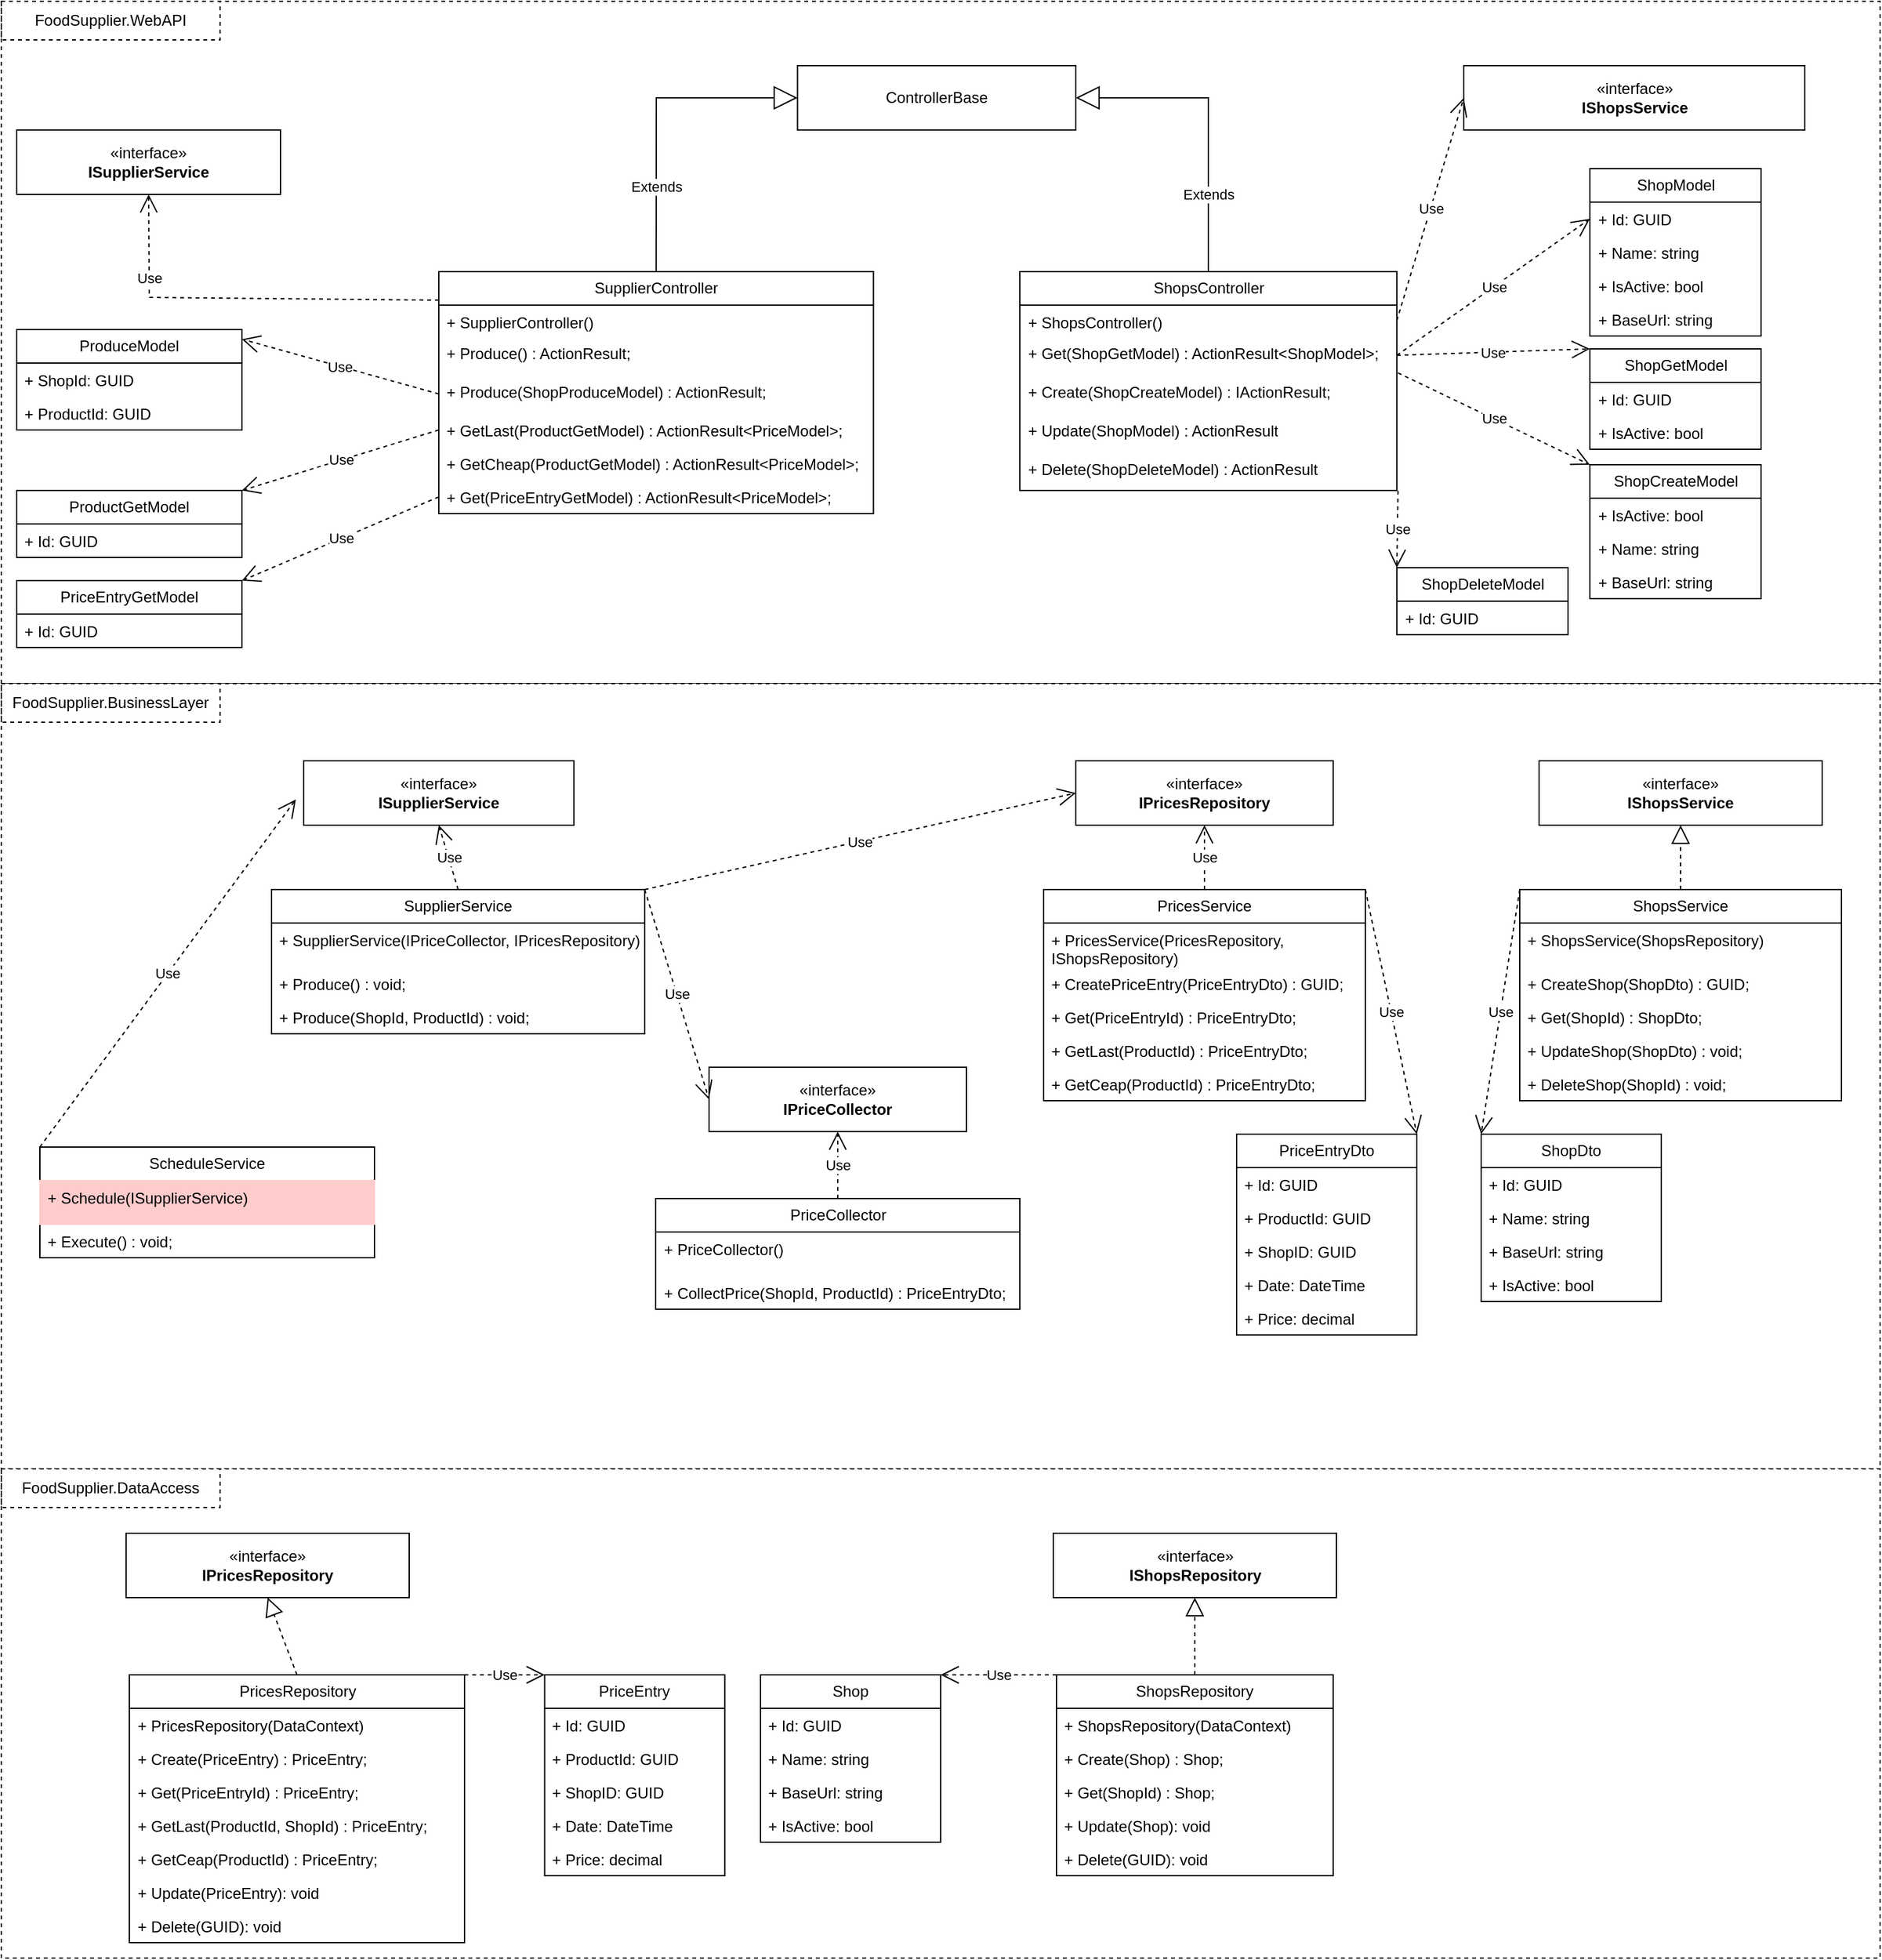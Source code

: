 <mxfile version="24.0.5" type="device">
  <diagram name="Страница — 1" id="pndvSQzrNUnPujKketo5">
    <mxGraphModel dx="2376" dy="1914" grid="1" gridSize="10" guides="1" tooltips="1" connect="1" arrows="1" fold="1" page="1" pageScale="1" pageWidth="827" pageHeight="1169" math="0" shadow="0">
      <root>
        <mxCell id="0" />
        <mxCell id="1" parent="0" />
        <mxCell id="Wt44uC0tgwkX4twTwvik-1" value="" style="rounded=0;whiteSpace=wrap;html=1;dashed=1;" parent="1" vertex="1">
          <mxGeometry x="-790" y="-1150" width="1460" height="530" as="geometry" />
        </mxCell>
        <mxCell id="Wt44uC0tgwkX4twTwvik-2" value="" style="rounded=0;whiteSpace=wrap;html=1;dashed=1;" parent="1" vertex="1">
          <mxGeometry x="-790" y="-620" width="1460" height="610" as="geometry" />
        </mxCell>
        <mxCell id="Wt44uC0tgwkX4twTwvik-3" value="" style="rounded=0;whiteSpace=wrap;html=1;dashed=1;" parent="1" vertex="1">
          <mxGeometry x="-790" y="-10" width="1460" height="380" as="geometry" />
        </mxCell>
        <mxCell id="Wt44uC0tgwkX4twTwvik-21" value="FoodSupplier.BusinessLayer" style="text;html=1;strokeColor=default;fillColor=none;align=center;verticalAlign=middle;whiteSpace=wrap;rounded=0;dashed=1;" parent="1" vertex="1">
          <mxGeometry x="-790" y="-620" width="170" height="30" as="geometry" />
        </mxCell>
        <mxCell id="Wt44uC0tgwkX4twTwvik-22" value="FoodSupplier.DataAccess" style="text;html=1;strokeColor=default;fillColor=none;align=center;verticalAlign=middle;whiteSpace=wrap;rounded=0;dashed=1;" parent="1" vertex="1">
          <mxGeometry x="-790" y="-10" width="170" height="30" as="geometry" />
        </mxCell>
        <mxCell id="Wt44uC0tgwkX4twTwvik-23" value="PricesRepository" style="swimlane;fontStyle=0;childLayout=stackLayout;horizontal=1;startSize=26;fillColor=none;horizontalStack=0;resizeParent=1;resizeParentMax=0;resizeLast=0;collapsible=1;marginBottom=0;whiteSpace=wrap;html=1;" parent="1" vertex="1">
          <mxGeometry x="-690.5" y="150" width="260.5" height="208" as="geometry" />
        </mxCell>
        <mxCell id="Wt44uC0tgwkX4twTwvik-24" value="&lt;div style=&quot;text-align: center;&quot;&gt;+ PricesRepository(DataContext)&lt;/div&gt;" style="text;strokeColor=none;fillColor=none;align=left;verticalAlign=top;spacingLeft=4;spacingRight=4;overflow=hidden;rotatable=0;points=[[0,0.5],[1,0.5]];portConstraint=eastwest;whiteSpace=wrap;html=1;" parent="Wt44uC0tgwkX4twTwvik-23" vertex="1">
          <mxGeometry y="26" width="260.5" height="26" as="geometry" />
        </mxCell>
        <mxCell id="Wt44uC0tgwkX4twTwvik-25" value="+ Create(PriceEntry) : PriceEntry;" style="text;strokeColor=none;fillColor=none;align=left;verticalAlign=top;spacingLeft=4;spacingRight=4;overflow=hidden;rotatable=0;points=[[0,0.5],[1,0.5]];portConstraint=eastwest;whiteSpace=wrap;html=1;" parent="Wt44uC0tgwkX4twTwvik-23" vertex="1">
          <mxGeometry y="52" width="260.5" height="26" as="geometry" />
        </mxCell>
        <mxCell id="Wt44uC0tgwkX4twTwvik-138" value="+ Get(PriceEntryId) : PriceEntry;" style="text;strokeColor=none;fillColor=none;align=left;verticalAlign=top;spacingLeft=4;spacingRight=4;overflow=hidden;rotatable=0;points=[[0,0.5],[1,0.5]];portConstraint=eastwest;whiteSpace=wrap;html=1;" parent="Wt44uC0tgwkX4twTwvik-23" vertex="1">
          <mxGeometry y="78" width="260.5" height="26" as="geometry" />
        </mxCell>
        <mxCell id="Wt44uC0tgwkX4twTwvik-139" value="+ GetLast(ProductId, ShopId) : PriceEntry;" style="text;strokeColor=none;fillColor=none;align=left;verticalAlign=top;spacingLeft=4;spacingRight=4;overflow=hidden;rotatable=0;points=[[0,0.5],[1,0.5]];portConstraint=eastwest;whiteSpace=wrap;html=1;" parent="Wt44uC0tgwkX4twTwvik-23" vertex="1">
          <mxGeometry y="104" width="260.5" height="26" as="geometry" />
        </mxCell>
        <mxCell id="_9qZ0XntUze8Te2UrPL8-1" value="+ GetCeap(ProductId&lt;span style=&quot;background-color: initial;&quot;&gt;) : PriceEntry;&lt;/span&gt;" style="text;strokeColor=none;fillColor=none;align=left;verticalAlign=top;spacingLeft=4;spacingRight=4;overflow=hidden;rotatable=0;points=[[0,0.5],[1,0.5]];portConstraint=eastwest;whiteSpace=wrap;html=1;" vertex="1" parent="Wt44uC0tgwkX4twTwvik-23">
          <mxGeometry y="130" width="260.5" height="26" as="geometry" />
        </mxCell>
        <mxCell id="Wt44uC0tgwkX4twTwvik-27" value="+ Update(PriceEntry): void" style="text;strokeColor=none;fillColor=none;align=left;verticalAlign=top;spacingLeft=4;spacingRight=4;overflow=hidden;rotatable=0;points=[[0,0.5],[1,0.5]];portConstraint=eastwest;whiteSpace=wrap;html=1;" parent="Wt44uC0tgwkX4twTwvik-23" vertex="1">
          <mxGeometry y="156" width="260.5" height="26" as="geometry" />
        </mxCell>
        <mxCell id="Wt44uC0tgwkX4twTwvik-28" value="+ Delete(GUID): void" style="text;strokeColor=none;fillColor=none;align=left;verticalAlign=top;spacingLeft=4;spacingRight=4;overflow=hidden;rotatable=0;points=[[0,0.5],[1,0.5]];portConstraint=eastwest;whiteSpace=wrap;html=1;" parent="Wt44uC0tgwkX4twTwvik-23" vertex="1">
          <mxGeometry y="182" width="260.5" height="26" as="geometry" />
        </mxCell>
        <mxCell id="Wt44uC0tgwkX4twTwvik-29" value="«interface»&lt;br&gt;&lt;b&gt;IPricesRepository&lt;/b&gt;" style="html=1;whiteSpace=wrap;" parent="1" vertex="1">
          <mxGeometry x="-693" y="40" width="220" height="50" as="geometry" />
        </mxCell>
        <mxCell id="Wt44uC0tgwkX4twTwvik-30" value="" style="endArrow=block;dashed=1;endFill=0;endSize=12;html=1;rounded=0;entryX=0.5;entryY=1;entryDx=0;entryDy=0;exitX=0.5;exitY=0;exitDx=0;exitDy=0;" parent="1" source="Wt44uC0tgwkX4twTwvik-23" target="Wt44uC0tgwkX4twTwvik-29" edge="1">
          <mxGeometry width="160" relative="1" as="geometry">
            <mxPoint x="-582.5" y="140" as="sourcePoint" />
            <mxPoint x="-780.5" y="69" as="targetPoint" />
          </mxGeometry>
        </mxCell>
        <mxCell id="Wt44uC0tgwkX4twTwvik-31" value="Shop" style="swimlane;fontStyle=0;childLayout=stackLayout;horizontal=1;startSize=26;fillColor=none;horizontalStack=0;resizeParent=1;resizeParentMax=0;resizeLast=0;collapsible=1;marginBottom=0;whiteSpace=wrap;html=1;" parent="1" vertex="1">
          <mxGeometry x="-200" y="150" width="140" height="130" as="geometry" />
        </mxCell>
        <mxCell id="Wt44uC0tgwkX4twTwvik-32" value="+ Id: GUID" style="text;strokeColor=none;fillColor=none;align=left;verticalAlign=top;spacingLeft=4;spacingRight=4;overflow=hidden;rotatable=0;points=[[0,0.5],[1,0.5]];portConstraint=eastwest;whiteSpace=wrap;html=1;" parent="Wt44uC0tgwkX4twTwvik-31" vertex="1">
          <mxGeometry y="26" width="140" height="26" as="geometry" />
        </mxCell>
        <mxCell id="Wt44uC0tgwkX4twTwvik-199" value="+ Name: string" style="text;strokeColor=none;fillColor=none;align=left;verticalAlign=top;spacingLeft=4;spacingRight=4;overflow=hidden;rotatable=0;points=[[0,0.5],[1,0.5]];portConstraint=eastwest;whiteSpace=wrap;html=1;" parent="Wt44uC0tgwkX4twTwvik-31" vertex="1">
          <mxGeometry y="52" width="140" height="26" as="geometry" />
        </mxCell>
        <mxCell id="Wt44uC0tgwkX4twTwvik-110" value="+ BaseUrl: string" style="text;strokeColor=none;fillColor=none;align=left;verticalAlign=top;spacingLeft=4;spacingRight=4;overflow=hidden;rotatable=0;points=[[0,0.5],[1,0.5]];portConstraint=eastwest;whiteSpace=wrap;html=1;" parent="Wt44uC0tgwkX4twTwvik-31" vertex="1">
          <mxGeometry y="78" width="140" height="26" as="geometry" />
        </mxCell>
        <mxCell id="Wt44uC0tgwkX4twTwvik-111" value="+ IsActive: bool" style="text;strokeColor=none;fillColor=none;align=left;verticalAlign=top;spacingLeft=4;spacingRight=4;overflow=hidden;rotatable=0;points=[[0,0.5],[1,0.5]];portConstraint=eastwest;whiteSpace=wrap;html=1;" parent="Wt44uC0tgwkX4twTwvik-31" vertex="1">
          <mxGeometry y="104" width="140" height="26" as="geometry" />
        </mxCell>
        <mxCell id="Wt44uC0tgwkX4twTwvik-39" value="FoodSupplier.WebAPI" style="text;html=1;strokeColor=default;fillColor=none;align=center;verticalAlign=middle;whiteSpace=wrap;rounded=0;dashed=1;" parent="1" vertex="1">
          <mxGeometry x="-790" y="-1150" width="170" height="30" as="geometry" />
        </mxCell>
        <mxCell id="Wt44uC0tgwkX4twTwvik-41" value="Use" style="endArrow=open;endSize=12;dashed=1;html=1;rounded=0;entryX=1;entryY=0;entryDx=0;entryDy=0;exitX=0;exitY=0;exitDx=0;exitDy=0;" parent="1" source="Wt44uC0tgwkX4twTwvik-154" target="Wt44uC0tgwkX4twTwvik-31" edge="1">
          <mxGeometry width="160" relative="1" as="geometry">
            <mxPoint x="-473" y="160" as="sourcePoint" />
            <mxPoint x="-430" y="77.5" as="targetPoint" />
          </mxGeometry>
        </mxCell>
        <mxCell id="Wt44uC0tgwkX4twTwvik-42" value="ShopsController" style="swimlane;fontStyle=0;childLayout=stackLayout;horizontal=1;startSize=26;fillColor=none;horizontalStack=0;resizeParent=1;resizeParentMax=0;resizeLast=0;collapsible=1;marginBottom=0;whiteSpace=wrap;html=1;" parent="1" vertex="1">
          <mxGeometry x="1.5" y="-940" width="293" height="170" as="geometry" />
        </mxCell>
        <mxCell id="Wt44uC0tgwkX4twTwvik-43" value="&lt;div style=&quot;text-align: center;&quot;&gt;+ ShopsController()&lt;/div&gt;&lt;b style=&quot;border-color: var(--border-color); text-align: center;&quot;&gt;&lt;br&gt;&lt;/b&gt;" style="text;strokeColor=none;fillColor=none;align=left;verticalAlign=top;spacingLeft=4;spacingRight=4;overflow=hidden;rotatable=0;points=[[0,0.5],[1,0.5]];portConstraint=eastwest;whiteSpace=wrap;html=1;" parent="Wt44uC0tgwkX4twTwvik-42" vertex="1">
          <mxGeometry y="26" width="293" height="24" as="geometry" />
        </mxCell>
        <mxCell id="Wt44uC0tgwkX4twTwvik-182" value="+ Get(ShopGetModel) : ActionResult&amp;lt;ShopModel&amp;gt;;" style="text;strokeColor=none;fillColor=none;align=left;verticalAlign=top;spacingLeft=4;spacingRight=4;overflow=hidden;rotatable=0;points=[[0,0.5],[1,0.5]];portConstraint=eastwest;whiteSpace=wrap;html=1;" parent="Wt44uC0tgwkX4twTwvik-42" vertex="1">
          <mxGeometry y="50" width="293" height="30" as="geometry" />
        </mxCell>
        <mxCell id="Wt44uC0tgwkX4twTwvik-44" value="+ Create(ShopCreateModel) : IActionResult;" style="text;strokeColor=none;fillColor=none;align=left;verticalAlign=top;spacingLeft=4;spacingRight=4;overflow=hidden;rotatable=0;points=[[0,0.5],[1,0.5]];portConstraint=eastwest;whiteSpace=wrap;html=1;" parent="Wt44uC0tgwkX4twTwvik-42" vertex="1">
          <mxGeometry y="80" width="293" height="30" as="geometry" />
        </mxCell>
        <mxCell id="Wt44uC0tgwkX4twTwvik-180" value="+ Update(ShopModel) : ActionResult" style="text;strokeColor=none;fillColor=none;align=left;verticalAlign=top;spacingLeft=4;spacingRight=4;overflow=hidden;rotatable=0;points=[[0,0.5],[1,0.5]];portConstraint=eastwest;whiteSpace=wrap;html=1;" parent="Wt44uC0tgwkX4twTwvik-42" vertex="1">
          <mxGeometry y="110" width="293" height="30" as="geometry" />
        </mxCell>
        <mxCell id="Wt44uC0tgwkX4twTwvik-181" value="+ Delete(ShopDeleteModel) : ActionResult" style="text;strokeColor=none;fillColor=none;align=left;verticalAlign=top;spacingLeft=4;spacingRight=4;overflow=hidden;rotatable=0;points=[[0,0.5],[1,0.5]];portConstraint=eastwest;whiteSpace=wrap;html=1;" parent="Wt44uC0tgwkX4twTwvik-42" vertex="1">
          <mxGeometry y="140" width="293" height="30" as="geometry" />
        </mxCell>
        <mxCell id="Wt44uC0tgwkX4twTwvik-67" value="Extends" style="endArrow=block;endSize=16;endFill=0;html=1;rounded=0;entryX=1;entryY=0.5;entryDx=0;entryDy=0;" parent="1" source="Wt44uC0tgwkX4twTwvik-42" target="Wt44uC0tgwkX4twTwvik-68" edge="1">
          <mxGeometry x="-0.503" width="160" relative="1" as="geometry">
            <mxPoint x="137" y="-850" as="sourcePoint" />
            <mxPoint x="208.392" y="-991" as="targetPoint" />
            <Array as="points">
              <mxPoint x="148" y="-1075" />
            </Array>
            <mxPoint y="-1" as="offset" />
          </mxGeometry>
        </mxCell>
        <mxCell id="Wt44uC0tgwkX4twTwvik-68" value="ControllerBase" style="html=1;whiteSpace=wrap;" parent="1" vertex="1">
          <mxGeometry x="-171.25" y="-1100" width="216.25" height="50" as="geometry" />
        </mxCell>
        <mxCell id="Wt44uC0tgwkX4twTwvik-70" value="«interface»&lt;br&gt;&lt;b&gt;IShopsService&lt;/b&gt;" style="html=1;whiteSpace=wrap;" parent="1" vertex="1">
          <mxGeometry x="346.5" y="-1100" width="265" height="50" as="geometry" />
        </mxCell>
        <mxCell id="Wt44uC0tgwkX4twTwvik-73" value="Use" style="endArrow=open;endSize=12;dashed=1;html=1;rounded=0;entryX=0;entryY=0.5;entryDx=0;entryDy=0;exitX=1;exitY=0.5;exitDx=0;exitDy=0;" parent="1" source="Wt44uC0tgwkX4twTwvik-43" target="Wt44uC0tgwkX4twTwvik-70" edge="1">
          <mxGeometry width="160" relative="1" as="geometry">
            <mxPoint x="381.5" y="-730" as="sourcePoint" />
            <mxPoint x="541.5" y="-730" as="targetPoint" />
          </mxGeometry>
        </mxCell>
        <mxCell id="Wt44uC0tgwkX4twTwvik-75" value="ShopModel" style="swimlane;fontStyle=0;childLayout=stackLayout;horizontal=1;startSize=26;fillColor=none;horizontalStack=0;resizeParent=1;resizeParentMax=0;resizeLast=0;collapsible=1;marginBottom=0;whiteSpace=wrap;html=1;" parent="1" vertex="1">
          <mxGeometry x="444.5" y="-1020" width="133" height="130" as="geometry" />
        </mxCell>
        <mxCell id="Wt44uC0tgwkX4twTwvik-76" value="+ Id: GUID" style="text;strokeColor=none;fillColor=none;align=left;verticalAlign=top;spacingLeft=4;spacingRight=4;overflow=hidden;rotatable=0;points=[[0,0.5],[1,0.5]];portConstraint=eastwest;whiteSpace=wrap;html=1;" parent="Wt44uC0tgwkX4twTwvik-75" vertex="1">
          <mxGeometry y="26" width="133" height="26" as="geometry" />
        </mxCell>
        <mxCell id="Wt44uC0tgwkX4twTwvik-204" value="+ Name: string" style="text;strokeColor=none;fillColor=none;align=left;verticalAlign=top;spacingLeft=4;spacingRight=4;overflow=hidden;rotatable=0;points=[[0,0.5],[1,0.5]];portConstraint=eastwest;whiteSpace=wrap;html=1;" parent="Wt44uC0tgwkX4twTwvik-75" vertex="1">
          <mxGeometry y="52" width="133" height="26" as="geometry" />
        </mxCell>
        <mxCell id="Wt44uC0tgwkX4twTwvik-184" value="+ IsActive: bool" style="text;strokeColor=none;fillColor=none;align=left;verticalAlign=top;spacingLeft=4;spacingRight=4;overflow=hidden;rotatable=0;points=[[0,0.5],[1,0.5]];portConstraint=eastwest;whiteSpace=wrap;html=1;" parent="Wt44uC0tgwkX4twTwvik-75" vertex="1">
          <mxGeometry y="78" width="133" height="26" as="geometry" />
        </mxCell>
        <mxCell id="Wt44uC0tgwkX4twTwvik-183" value="+ BaseUrl: string" style="text;strokeColor=none;fillColor=none;align=left;verticalAlign=top;spacingLeft=4;spacingRight=4;overflow=hidden;rotatable=0;points=[[0,0.5],[1,0.5]];portConstraint=eastwest;whiteSpace=wrap;html=1;" parent="Wt44uC0tgwkX4twTwvik-75" vertex="1">
          <mxGeometry y="104" width="133" height="26" as="geometry" />
        </mxCell>
        <mxCell id="Wt44uC0tgwkX4twTwvik-77" value="Use" style="endArrow=open;endSize=12;dashed=1;html=1;rounded=0;entryX=0;entryY=0.5;entryDx=0;entryDy=0;exitX=1;exitY=0.5;exitDx=0;exitDy=0;" parent="1" source="Wt44uC0tgwkX4twTwvik-182" target="Wt44uC0tgwkX4twTwvik-76" edge="1">
          <mxGeometry width="160" relative="1" as="geometry">
            <mxPoint x="381.5" y="-730" as="sourcePoint" />
            <mxPoint x="541.5" y="-730" as="targetPoint" />
          </mxGeometry>
        </mxCell>
        <mxCell id="Wt44uC0tgwkX4twTwvik-83" value="SupplierController" style="swimlane;fontStyle=0;childLayout=stackLayout;horizontal=1;startSize=26;fillColor=none;horizontalStack=0;resizeParent=1;resizeParentMax=0;resizeLast=0;collapsible=1;marginBottom=0;whiteSpace=wrap;html=1;" parent="1" vertex="1">
          <mxGeometry x="-450" y="-940" width="337.75" height="188" as="geometry" />
        </mxCell>
        <mxCell id="Wt44uC0tgwkX4twTwvik-84" value="&lt;div style=&quot;text-align: center;&quot;&gt;+ SupplierController()&lt;/div&gt;&lt;b style=&quot;border-color: var(--border-color); text-align: center;&quot;&gt;&lt;br&gt;&lt;/b&gt;" style="text;strokeColor=none;fillColor=none;align=left;verticalAlign=top;spacingLeft=4;spacingRight=4;overflow=hidden;rotatable=0;points=[[0,0.5],[1,0.5]];portConstraint=eastwest;whiteSpace=wrap;html=1;" parent="Wt44uC0tgwkX4twTwvik-83" vertex="1">
          <mxGeometry y="26" width="337.75" height="24" as="geometry" />
        </mxCell>
        <mxCell id="Wt44uC0tgwkX4twTwvik-86" value="+ Produce() : ActionResult;" style="text;strokeColor=none;fillColor=none;align=left;verticalAlign=top;spacingLeft=4;spacingRight=4;overflow=hidden;rotatable=0;points=[[0,0.5],[1,0.5]];portConstraint=eastwest;whiteSpace=wrap;html=1;" parent="Wt44uC0tgwkX4twTwvik-83" vertex="1">
          <mxGeometry y="50" width="337.75" height="30" as="geometry" />
        </mxCell>
        <mxCell id="Wt44uC0tgwkX4twTwvik-208" value="+ Produce(ShopProduceModel) : ActionResult;" style="text;strokeColor=none;fillColor=none;align=left;verticalAlign=top;spacingLeft=4;spacingRight=4;overflow=hidden;rotatable=0;points=[[0,0.5],[1,0.5]];portConstraint=eastwest;whiteSpace=wrap;html=1;" parent="Wt44uC0tgwkX4twTwvik-83" vertex="1">
          <mxGeometry y="80" width="337.75" height="30" as="geometry" />
        </mxCell>
        <mxCell id="Wt44uC0tgwkX4twTwvik-207" value="+ GetLast(ProductGetModel) : ActionResult&amp;lt;PriceModel&amp;gt;;" style="text;strokeColor=none;fillColor=none;align=left;verticalAlign=top;spacingLeft=4;spacingRight=4;overflow=hidden;rotatable=0;points=[[0,0.5],[1,0.5]];portConstraint=eastwest;whiteSpace=wrap;html=1;" parent="Wt44uC0tgwkX4twTwvik-83" vertex="1">
          <mxGeometry y="110" width="337.75" height="26" as="geometry" />
        </mxCell>
        <mxCell id="_9qZ0XntUze8Te2UrPL8-5" value="+ GetCheap(ProductGetModel) : ActionResult&amp;lt;PriceModel&amp;gt;;" style="text;strokeColor=none;fillColor=none;align=left;verticalAlign=top;spacingLeft=4;spacingRight=4;overflow=hidden;rotatable=0;points=[[0,0.5],[1,0.5]];portConstraint=eastwest;whiteSpace=wrap;html=1;" vertex="1" parent="Wt44uC0tgwkX4twTwvik-83">
          <mxGeometry y="136" width="337.75" height="26" as="geometry" />
        </mxCell>
        <mxCell id="Wt44uC0tgwkX4twTwvik-206" value="+ Get(PriceEntryGetModel) : ActionResult&amp;lt;PriceModel&amp;gt;;" style="text;strokeColor=none;fillColor=none;align=left;verticalAlign=top;spacingLeft=4;spacingRight=4;overflow=hidden;rotatable=0;points=[[0,0.5],[1,0.5]];portConstraint=eastwest;whiteSpace=wrap;html=1;" parent="Wt44uC0tgwkX4twTwvik-83" vertex="1">
          <mxGeometry y="162" width="337.75" height="26" as="geometry" />
        </mxCell>
        <mxCell id="Wt44uC0tgwkX4twTwvik-89" value="Extends" style="endArrow=block;endSize=16;endFill=0;html=1;rounded=0;entryX=0;entryY=0.5;entryDx=0;entryDy=0;exitX=0.5;exitY=0;exitDx=0;exitDy=0;" parent="1" source="Wt44uC0tgwkX4twTwvik-83" target="Wt44uC0tgwkX4twTwvik-68" edge="1">
          <mxGeometry x="-0.461" width="160" relative="1" as="geometry">
            <mxPoint x="-363" y="-750" as="sourcePoint" />
            <mxPoint x="-203" y="-750" as="targetPoint" />
            <Array as="points">
              <mxPoint x="-281" y="-1075" />
            </Array>
            <mxPoint as="offset" />
          </mxGeometry>
        </mxCell>
        <mxCell id="Wt44uC0tgwkX4twTwvik-91" value="«interface»&lt;br&gt;&lt;b&gt;ISupplierService&lt;/b&gt;" style="html=1;whiteSpace=wrap;" parent="1" vertex="1">
          <mxGeometry x="-778" y="-1050" width="205" height="50" as="geometry" />
        </mxCell>
        <mxCell id="Wt44uC0tgwkX4twTwvik-93" value="Use" style="endArrow=open;endSize=12;dashed=1;html=1;rounded=0;entryX=0.5;entryY=1;entryDx=0;entryDy=0;exitX=0;exitY=0.118;exitDx=0;exitDy=0;exitPerimeter=0;" parent="1" source="Wt44uC0tgwkX4twTwvik-83" target="Wt44uC0tgwkX4twTwvik-91" edge="1">
          <mxGeometry x="0.574" width="160" relative="1" as="geometry">
            <mxPoint x="-363" y="-790" as="sourcePoint" />
            <mxPoint x="-203" y="-790" as="targetPoint" />
            <Array as="points">
              <mxPoint x="-675" y="-920" />
            </Array>
            <mxPoint as="offset" />
          </mxGeometry>
        </mxCell>
        <mxCell id="Wt44uC0tgwkX4twTwvik-98" value="&lt;span style=&quot;text-align: left;&quot;&gt;ProduceModel&lt;/span&gt;" style="swimlane;fontStyle=0;childLayout=stackLayout;horizontal=1;startSize=26;fillColor=none;horizontalStack=0;resizeParent=1;resizeParentMax=0;resizeLast=0;collapsible=1;marginBottom=0;whiteSpace=wrap;html=1;" parent="1" vertex="1">
          <mxGeometry x="-778" y="-895" width="175" height="78" as="geometry" />
        </mxCell>
        <mxCell id="Wt44uC0tgwkX4twTwvik-209" value="+ ShopId: GUID" style="text;strokeColor=none;fillColor=none;align=left;verticalAlign=top;spacingLeft=4;spacingRight=4;overflow=hidden;rotatable=0;points=[[0,0.5],[1,0.5]];portConstraint=eastwest;whiteSpace=wrap;html=1;" parent="Wt44uC0tgwkX4twTwvik-98" vertex="1">
          <mxGeometry y="26" width="175" height="26" as="geometry" />
        </mxCell>
        <mxCell id="_9qZ0XntUze8Te2UrPL8-3" value="+ ProductId: GUID" style="text;strokeColor=none;fillColor=none;align=left;verticalAlign=top;spacingLeft=4;spacingRight=4;overflow=hidden;rotatable=0;points=[[0,0.5],[1,0.5]];portConstraint=eastwest;whiteSpace=wrap;html=1;" vertex="1" parent="Wt44uC0tgwkX4twTwvik-98">
          <mxGeometry y="52" width="175" height="26" as="geometry" />
        </mxCell>
        <mxCell id="Wt44uC0tgwkX4twTwvik-108" value="Use" style="endArrow=open;endSize=12;dashed=1;html=1;rounded=0;entryX=1;entryY=0.096;entryDx=0;entryDy=0;entryPerimeter=0;exitX=0;exitY=0.5;exitDx=0;exitDy=0;" parent="1" source="Wt44uC0tgwkX4twTwvik-208" target="Wt44uC0tgwkX4twTwvik-98" edge="1">
          <mxGeometry width="160" relative="1" as="geometry">
            <mxPoint x="-527.75" y="-875" as="sourcePoint" />
            <mxPoint x="-203" y="-670" as="targetPoint" />
          </mxGeometry>
        </mxCell>
        <mxCell id="Wt44uC0tgwkX4twTwvik-112" value="PriceEntry" style="swimlane;fontStyle=0;childLayout=stackLayout;horizontal=1;startSize=26;fillColor=none;horizontalStack=0;resizeParent=1;resizeParentMax=0;resizeLast=0;collapsible=1;marginBottom=0;whiteSpace=wrap;html=1;" parent="1" vertex="1">
          <mxGeometry x="-367.75" y="150" width="140" height="156" as="geometry">
            <mxRectangle x="-358" y="164" width="100" height="30" as="alternateBounds" />
          </mxGeometry>
        </mxCell>
        <mxCell id="Wt44uC0tgwkX4twTwvik-113" value="+ Id: GUID" style="text;strokeColor=none;fillColor=none;align=left;verticalAlign=top;spacingLeft=4;spacingRight=4;overflow=hidden;rotatable=0;points=[[0,0.5],[1,0.5]];portConstraint=eastwest;whiteSpace=wrap;html=1;" parent="Wt44uC0tgwkX4twTwvik-112" vertex="1">
          <mxGeometry y="26" width="140" height="26" as="geometry" />
        </mxCell>
        <mxCell id="Wt44uC0tgwkX4twTwvik-114" value="+ ProductId: GUID" style="text;strokeColor=none;fillColor=none;align=left;verticalAlign=top;spacingLeft=4;spacingRight=4;overflow=hidden;rotatable=0;points=[[0,0.5],[1,0.5]];portConstraint=eastwest;whiteSpace=wrap;html=1;" parent="Wt44uC0tgwkX4twTwvik-112" vertex="1">
          <mxGeometry y="52" width="140" height="26" as="geometry" />
        </mxCell>
        <mxCell id="Wt44uC0tgwkX4twTwvik-115" value="+ ShopID: GUID" style="text;strokeColor=none;fillColor=none;align=left;verticalAlign=top;spacingLeft=4;spacingRight=4;overflow=hidden;rotatable=0;points=[[0,0.5],[1,0.5]];portConstraint=eastwest;whiteSpace=wrap;html=1;" parent="Wt44uC0tgwkX4twTwvik-112" vertex="1">
          <mxGeometry y="78" width="140" height="26" as="geometry" />
        </mxCell>
        <mxCell id="Wt44uC0tgwkX4twTwvik-116" value="+ Date: DateTime&lt;div&gt;&lt;br&gt;&lt;/div&gt;" style="text;strokeColor=none;fillColor=none;align=left;verticalAlign=top;spacingLeft=4;spacingRight=4;overflow=hidden;rotatable=0;points=[[0,0.5],[1,0.5]];portConstraint=eastwest;whiteSpace=wrap;html=1;" parent="Wt44uC0tgwkX4twTwvik-112" vertex="1">
          <mxGeometry y="104" width="140" height="26" as="geometry" />
        </mxCell>
        <mxCell id="Wt44uC0tgwkX4twTwvik-117" value="+ Price: decimal&lt;div&gt;&lt;br&gt;&lt;/div&gt;" style="text;strokeColor=none;fillColor=none;align=left;verticalAlign=top;spacingLeft=4;spacingRight=4;overflow=hidden;rotatable=0;points=[[0,0.5],[1,0.5]];portConstraint=eastwest;whiteSpace=wrap;html=1;" parent="Wt44uC0tgwkX4twTwvik-112" vertex="1">
          <mxGeometry y="130" width="140" height="26" as="geometry" />
        </mxCell>
        <mxCell id="Wt44uC0tgwkX4twTwvik-118" value="Use" style="endArrow=open;endSize=12;dashed=1;html=1;rounded=0;exitX=1;exitY=0;exitDx=0;exitDy=0;entryX=0;entryY=0;entryDx=0;entryDy=0;" parent="1" source="Wt44uC0tgwkX4twTwvik-23" target="Wt44uC0tgwkX4twTwvik-112" edge="1">
          <mxGeometry width="160" relative="1" as="geometry">
            <mxPoint x="-463" y="170" as="sourcePoint" />
            <mxPoint x="-391" y="37" as="targetPoint" />
          </mxGeometry>
        </mxCell>
        <mxCell id="Wt44uC0tgwkX4twTwvik-130" value="PricesService" style="swimlane;fontStyle=0;childLayout=stackLayout;horizontal=1;startSize=26;fillColor=none;horizontalStack=0;resizeParent=1;resizeParentMax=0;resizeLast=0;collapsible=1;marginBottom=0;whiteSpace=wrap;html=1;" parent="1" vertex="1">
          <mxGeometry x="20" y="-460" width="250" height="164" as="geometry" />
        </mxCell>
        <mxCell id="Wt44uC0tgwkX4twTwvik-131" value="&lt;div style=&quot;&quot;&gt;+&amp;nbsp;PricesService(PricesRepository, IShopsRepository)&lt;/div&gt;" style="text;strokeColor=none;fillColor=none;align=left;verticalAlign=top;spacingLeft=4;spacingRight=4;overflow=hidden;rotatable=0;points=[[0,0.5],[1,0.5]];portConstraint=eastwest;whiteSpace=wrap;html=1;" parent="Wt44uC0tgwkX4twTwvik-130" vertex="1">
          <mxGeometry y="26" width="250" height="34" as="geometry" />
        </mxCell>
        <mxCell id="Wt44uC0tgwkX4twTwvik-132" value="+ CreatePriceEntry(PriceEntryDto) : GUID;" style="text;strokeColor=none;fillColor=none;align=left;verticalAlign=top;spacingLeft=4;spacingRight=4;overflow=hidden;rotatable=0;points=[[0,0.5],[1,0.5]];portConstraint=eastwest;whiteSpace=wrap;html=1;" parent="Wt44uC0tgwkX4twTwvik-130" vertex="1">
          <mxGeometry y="60" width="250" height="26" as="geometry" />
        </mxCell>
        <mxCell id="Wt44uC0tgwkX4twTwvik-146" value="+ Get(PriceEntryId) : PriceEntryDto;" style="text;strokeColor=none;fillColor=none;align=left;verticalAlign=top;spacingLeft=4;spacingRight=4;overflow=hidden;rotatable=0;points=[[0,0.5],[1,0.5]];portConstraint=eastwest;whiteSpace=wrap;html=1;" parent="Wt44uC0tgwkX4twTwvik-130" vertex="1">
          <mxGeometry y="86" width="250" height="26" as="geometry" />
        </mxCell>
        <mxCell id="Wt44uC0tgwkX4twTwvik-147" value="+ GetLast(ProductId) : PriceEntryDto;" style="text;strokeColor=none;fillColor=none;align=left;verticalAlign=top;spacingLeft=4;spacingRight=4;overflow=hidden;rotatable=0;points=[[0,0.5],[1,0.5]];portConstraint=eastwest;whiteSpace=wrap;html=1;" parent="Wt44uC0tgwkX4twTwvik-130" vertex="1">
          <mxGeometry y="112" width="250" height="26" as="geometry" />
        </mxCell>
        <mxCell id="_9qZ0XntUze8Te2UrPL8-4" value="+ GetCeap(ProductId&lt;span style=&quot;background-color: initial;&quot;&gt;) : PriceEntryDto;&lt;/span&gt;" style="text;strokeColor=none;fillColor=none;align=left;verticalAlign=top;spacingLeft=4;spacingRight=4;overflow=hidden;rotatable=0;points=[[0,0.5],[1,0.5]];portConstraint=eastwest;whiteSpace=wrap;html=1;" vertex="1" parent="Wt44uC0tgwkX4twTwvik-130">
          <mxGeometry y="138" width="250" height="26" as="geometry" />
        </mxCell>
        <mxCell id="Wt44uC0tgwkX4twTwvik-140" value="PriceEntryDto" style="swimlane;fontStyle=0;childLayout=stackLayout;horizontal=1;startSize=26;fillColor=none;horizontalStack=0;resizeParent=1;resizeParentMax=0;resizeLast=0;collapsible=1;marginBottom=0;whiteSpace=wrap;html=1;" parent="1" vertex="1">
          <mxGeometry x="170" y="-270" width="140" height="156" as="geometry">
            <mxRectangle x="-358" y="164" width="100" height="30" as="alternateBounds" />
          </mxGeometry>
        </mxCell>
        <mxCell id="Wt44uC0tgwkX4twTwvik-141" value="+ Id: GUID" style="text;strokeColor=none;fillColor=none;align=left;verticalAlign=top;spacingLeft=4;spacingRight=4;overflow=hidden;rotatable=0;points=[[0,0.5],[1,0.5]];portConstraint=eastwest;whiteSpace=wrap;html=1;" parent="Wt44uC0tgwkX4twTwvik-140" vertex="1">
          <mxGeometry y="26" width="140" height="26" as="geometry" />
        </mxCell>
        <mxCell id="Wt44uC0tgwkX4twTwvik-142" value="+ ProductId: GUID" style="text;strokeColor=none;fillColor=none;align=left;verticalAlign=top;spacingLeft=4;spacingRight=4;overflow=hidden;rotatable=0;points=[[0,0.5],[1,0.5]];portConstraint=eastwest;whiteSpace=wrap;html=1;" parent="Wt44uC0tgwkX4twTwvik-140" vertex="1">
          <mxGeometry y="52" width="140" height="26" as="geometry" />
        </mxCell>
        <mxCell id="Wt44uC0tgwkX4twTwvik-143" value="+ ShopID: GUID" style="text;strokeColor=none;fillColor=none;align=left;verticalAlign=top;spacingLeft=4;spacingRight=4;overflow=hidden;rotatable=0;points=[[0,0.5],[1,0.5]];portConstraint=eastwest;whiteSpace=wrap;html=1;" parent="Wt44uC0tgwkX4twTwvik-140" vertex="1">
          <mxGeometry y="78" width="140" height="26" as="geometry" />
        </mxCell>
        <mxCell id="Wt44uC0tgwkX4twTwvik-144" value="+ Date: DateTime&lt;div&gt;&lt;br&gt;&lt;/div&gt;" style="text;strokeColor=none;fillColor=none;align=left;verticalAlign=top;spacingLeft=4;spacingRight=4;overflow=hidden;rotatable=0;points=[[0,0.5],[1,0.5]];portConstraint=eastwest;whiteSpace=wrap;html=1;" parent="Wt44uC0tgwkX4twTwvik-140" vertex="1">
          <mxGeometry y="104" width="140" height="26" as="geometry" />
        </mxCell>
        <mxCell id="Wt44uC0tgwkX4twTwvik-145" value="+ Price: decimal&lt;div&gt;&lt;br&gt;&lt;/div&gt;" style="text;strokeColor=none;fillColor=none;align=left;verticalAlign=top;spacingLeft=4;spacingRight=4;overflow=hidden;rotatable=0;points=[[0,0.5],[1,0.5]];portConstraint=eastwest;whiteSpace=wrap;html=1;" parent="Wt44uC0tgwkX4twTwvik-140" vertex="1">
          <mxGeometry y="130" width="140" height="26" as="geometry" />
        </mxCell>
        <mxCell id="Wt44uC0tgwkX4twTwvik-149" value="Use" style="endArrow=open;endSize=12;dashed=1;html=1;rounded=0;entryX=1;entryY=0;entryDx=0;entryDy=0;exitX=1;exitY=0;exitDx=0;exitDy=0;" parent="1" source="Wt44uC0tgwkX4twTwvik-130" target="Wt44uC0tgwkX4twTwvik-140" edge="1">
          <mxGeometry width="160" relative="1" as="geometry">
            <mxPoint x="-117" y="-347" as="sourcePoint" />
            <mxPoint x="-13" y="-470" as="targetPoint" />
          </mxGeometry>
        </mxCell>
        <mxCell id="Wt44uC0tgwkX4twTwvik-150" value="«interface»&lt;br&gt;&lt;b&gt;ISupplierService&lt;/b&gt;" style="html=1;whiteSpace=wrap;" parent="1" vertex="1">
          <mxGeometry x="-555" y="-560" width="210" height="50" as="geometry" />
        </mxCell>
        <mxCell id="Wt44uC0tgwkX4twTwvik-152" value="«interface»&lt;br&gt;&lt;b&gt;IPricesRepository&lt;/b&gt;" style="html=1;whiteSpace=wrap;" parent="1" vertex="1">
          <mxGeometry x="45" y="-560" width="200" height="50" as="geometry" />
        </mxCell>
        <mxCell id="Wt44uC0tgwkX4twTwvik-153" value="Use" style="endArrow=open;endSize=12;dashed=1;html=1;rounded=0;entryX=0.5;entryY=1;entryDx=0;entryDy=0;exitX=0.5;exitY=0;exitDx=0;exitDy=0;" parent="1" source="Wt44uC0tgwkX4twTwvik-130" target="Wt44uC0tgwkX4twTwvik-152" edge="1">
          <mxGeometry width="160" relative="1" as="geometry">
            <mxPoint x="-297" y="-360" as="sourcePoint" />
            <mxPoint x="-157" y="-410" as="targetPoint" />
            <Array as="points" />
          </mxGeometry>
        </mxCell>
        <mxCell id="Wt44uC0tgwkX4twTwvik-154" value="ShopsRepository" style="swimlane;fontStyle=0;childLayout=stackLayout;horizontal=1;startSize=26;fillColor=none;horizontalStack=0;resizeParent=1;resizeParentMax=0;resizeLast=0;collapsible=1;marginBottom=0;whiteSpace=wrap;html=1;" parent="1" vertex="1">
          <mxGeometry x="30" y="150" width="215" height="156" as="geometry" />
        </mxCell>
        <mxCell id="Wt44uC0tgwkX4twTwvik-155" value="&lt;div style=&quot;text-align: center;&quot;&gt;+ ShopsRepository(DataContext)&lt;/div&gt;" style="text;strokeColor=none;fillColor=none;align=left;verticalAlign=top;spacingLeft=4;spacingRight=4;overflow=hidden;rotatable=0;points=[[0,0.5],[1,0.5]];portConstraint=eastwest;whiteSpace=wrap;html=1;" parent="Wt44uC0tgwkX4twTwvik-154" vertex="1">
          <mxGeometry y="26" width="215" height="26" as="geometry" />
        </mxCell>
        <mxCell id="Wt44uC0tgwkX4twTwvik-156" value="+ Create(Shop) : Shop;" style="text;strokeColor=none;fillColor=none;align=left;verticalAlign=top;spacingLeft=4;spacingRight=4;overflow=hidden;rotatable=0;points=[[0,0.5],[1,0.5]];portConstraint=eastwest;whiteSpace=wrap;html=1;" parent="Wt44uC0tgwkX4twTwvik-154" vertex="1">
          <mxGeometry y="52" width="215" height="26" as="geometry" />
        </mxCell>
        <mxCell id="Wt44uC0tgwkX4twTwvik-157" value="+ Get(ShopId) : Shop;" style="text;strokeColor=none;fillColor=none;align=left;verticalAlign=top;spacingLeft=4;spacingRight=4;overflow=hidden;rotatable=0;points=[[0,0.5],[1,0.5]];portConstraint=eastwest;whiteSpace=wrap;html=1;" parent="Wt44uC0tgwkX4twTwvik-154" vertex="1">
          <mxGeometry y="78" width="215" height="26" as="geometry" />
        </mxCell>
        <mxCell id="Wt44uC0tgwkX4twTwvik-160" value="+ Update(Shop): void" style="text;strokeColor=none;fillColor=none;align=left;verticalAlign=top;spacingLeft=4;spacingRight=4;overflow=hidden;rotatable=0;points=[[0,0.5],[1,0.5]];portConstraint=eastwest;whiteSpace=wrap;html=1;" parent="Wt44uC0tgwkX4twTwvik-154" vertex="1">
          <mxGeometry y="104" width="215" height="26" as="geometry" />
        </mxCell>
        <mxCell id="Wt44uC0tgwkX4twTwvik-161" value="+ Delete(GUID): void" style="text;strokeColor=none;fillColor=none;align=left;verticalAlign=top;spacingLeft=4;spacingRight=4;overflow=hidden;rotatable=0;points=[[0,0.5],[1,0.5]];portConstraint=eastwest;whiteSpace=wrap;html=1;" parent="Wt44uC0tgwkX4twTwvik-154" vertex="1">
          <mxGeometry y="130" width="215" height="26" as="geometry" />
        </mxCell>
        <mxCell id="Wt44uC0tgwkX4twTwvik-162" value="«interface»&lt;br&gt;&lt;b&gt;IShopsRepository&lt;/b&gt;" style="html=1;whiteSpace=wrap;" parent="1" vertex="1">
          <mxGeometry x="27.5" y="40" width="220" height="50" as="geometry" />
        </mxCell>
        <mxCell id="Wt44uC0tgwkX4twTwvik-163" value="" style="endArrow=block;dashed=1;endFill=0;endSize=12;html=1;rounded=0;entryX=0.5;entryY=1;entryDx=0;entryDy=0;exitX=0.5;exitY=0;exitDx=0;exitDy=0;" parent="1" source="Wt44uC0tgwkX4twTwvik-154" target="Wt44uC0tgwkX4twTwvik-162" edge="1">
          <mxGeometry width="160" relative="1" as="geometry">
            <mxPoint x="140.5" y="147" as="sourcePoint" />
            <mxPoint x="-57.5" y="76" as="targetPoint" />
          </mxGeometry>
        </mxCell>
        <mxCell id="Wt44uC0tgwkX4twTwvik-165" value="ShopsService" style="swimlane;fontStyle=0;childLayout=stackLayout;horizontal=1;startSize=26;fillColor=none;horizontalStack=0;resizeParent=1;resizeParentMax=0;resizeLast=0;collapsible=1;marginBottom=0;whiteSpace=wrap;html=1;" parent="1" vertex="1">
          <mxGeometry x="390" y="-460" width="250" height="164" as="geometry" />
        </mxCell>
        <mxCell id="Wt44uC0tgwkX4twTwvik-166" value="&lt;div style=&quot;&quot;&gt;+&amp;nbsp;ShopsService(ShopsRepository)&lt;/div&gt;" style="text;strokeColor=none;fillColor=none;align=left;verticalAlign=top;spacingLeft=4;spacingRight=4;overflow=hidden;rotatable=0;points=[[0,0.5],[1,0.5]];portConstraint=eastwest;whiteSpace=wrap;html=1;" parent="Wt44uC0tgwkX4twTwvik-165" vertex="1">
          <mxGeometry y="26" width="250" height="34" as="geometry" />
        </mxCell>
        <mxCell id="Wt44uC0tgwkX4twTwvik-167" value="+ CreateShop(ShopDto) : GUID;" style="text;strokeColor=none;fillColor=none;align=left;verticalAlign=top;spacingLeft=4;spacingRight=4;overflow=hidden;rotatable=0;points=[[0,0.5],[1,0.5]];portConstraint=eastwest;whiteSpace=wrap;html=1;" parent="Wt44uC0tgwkX4twTwvik-165" vertex="1">
          <mxGeometry y="60" width="250" height="26" as="geometry" />
        </mxCell>
        <mxCell id="Wt44uC0tgwkX4twTwvik-168" value="+ Get(ShopId) : ShopDto;" style="text;strokeColor=none;fillColor=none;align=left;verticalAlign=top;spacingLeft=4;spacingRight=4;overflow=hidden;rotatable=0;points=[[0,0.5],[1,0.5]];portConstraint=eastwest;whiteSpace=wrap;html=1;" parent="Wt44uC0tgwkX4twTwvik-165" vertex="1">
          <mxGeometry y="86" width="250" height="26" as="geometry" />
        </mxCell>
        <mxCell id="Wt44uC0tgwkX4twTwvik-173" value="+ UpdateShop(ShopDto) : void;" style="text;strokeColor=none;fillColor=none;align=left;verticalAlign=top;spacingLeft=4;spacingRight=4;overflow=hidden;rotatable=0;points=[[0,0.5],[1,0.5]];portConstraint=eastwest;whiteSpace=wrap;html=1;" parent="Wt44uC0tgwkX4twTwvik-165" vertex="1">
          <mxGeometry y="112" width="250" height="26" as="geometry" />
        </mxCell>
        <mxCell id="Wt44uC0tgwkX4twTwvik-174" value="+ DeleteShop(ShopId) : void;" style="text;strokeColor=none;fillColor=none;align=left;verticalAlign=top;spacingLeft=4;spacingRight=4;overflow=hidden;rotatable=0;points=[[0,0.5],[1,0.5]];portConstraint=eastwest;whiteSpace=wrap;html=1;" parent="Wt44uC0tgwkX4twTwvik-165" vertex="1">
          <mxGeometry y="138" width="250" height="26" as="geometry" />
        </mxCell>
        <mxCell id="Wt44uC0tgwkX4twTwvik-170" value="«interface»&lt;br&gt;&lt;b&gt;IShopsService&lt;/b&gt;" style="html=1;whiteSpace=wrap;" parent="1" vertex="1">
          <mxGeometry x="405" y="-560" width="220" height="50" as="geometry" />
        </mxCell>
        <mxCell id="Wt44uC0tgwkX4twTwvik-171" value="" style="endArrow=block;dashed=1;endFill=0;endSize=12;html=1;rounded=0;entryX=0.5;entryY=1;entryDx=0;entryDy=0;exitX=0.5;exitY=0;exitDx=0;exitDy=0;" parent="1" source="Wt44uC0tgwkX4twTwvik-165" target="Wt44uC0tgwkX4twTwvik-170" edge="1">
          <mxGeometry width="160" relative="1" as="geometry">
            <mxPoint x="516.5" y="-510" as="sourcePoint" />
            <mxPoint x="321" y="-584" as="targetPoint" />
          </mxGeometry>
        </mxCell>
        <mxCell id="Wt44uC0tgwkX4twTwvik-175" value="ShopDto" style="swimlane;fontStyle=0;childLayout=stackLayout;horizontal=1;startSize=26;fillColor=none;horizontalStack=0;resizeParent=1;resizeParentMax=0;resizeLast=0;collapsible=1;marginBottom=0;whiteSpace=wrap;html=1;" parent="1" vertex="1">
          <mxGeometry x="360" y="-270" width="140" height="130" as="geometry" />
        </mxCell>
        <mxCell id="Wt44uC0tgwkX4twTwvik-176" value="+ Id: GUID" style="text;strokeColor=none;fillColor=none;align=left;verticalAlign=top;spacingLeft=4;spacingRight=4;overflow=hidden;rotatable=0;points=[[0,0.5],[1,0.5]];portConstraint=eastwest;whiteSpace=wrap;html=1;" parent="Wt44uC0tgwkX4twTwvik-175" vertex="1">
          <mxGeometry y="26" width="140" height="26" as="geometry" />
        </mxCell>
        <mxCell id="Wt44uC0tgwkX4twTwvik-198" value="+ Name: string" style="text;strokeColor=none;fillColor=none;align=left;verticalAlign=top;spacingLeft=4;spacingRight=4;overflow=hidden;rotatable=0;points=[[0,0.5],[1,0.5]];portConstraint=eastwest;whiteSpace=wrap;html=1;" parent="Wt44uC0tgwkX4twTwvik-175" vertex="1">
          <mxGeometry y="52" width="140" height="26" as="geometry" />
        </mxCell>
        <mxCell id="Wt44uC0tgwkX4twTwvik-177" value="+ BaseUrl: string" style="text;strokeColor=none;fillColor=none;align=left;verticalAlign=top;spacingLeft=4;spacingRight=4;overflow=hidden;rotatable=0;points=[[0,0.5],[1,0.5]];portConstraint=eastwest;whiteSpace=wrap;html=1;" parent="Wt44uC0tgwkX4twTwvik-175" vertex="1">
          <mxGeometry y="78" width="140" height="26" as="geometry" />
        </mxCell>
        <mxCell id="Wt44uC0tgwkX4twTwvik-178" value="+ IsActive: bool" style="text;strokeColor=none;fillColor=none;align=left;verticalAlign=top;spacingLeft=4;spacingRight=4;overflow=hidden;rotatable=0;points=[[0,0.5],[1,0.5]];portConstraint=eastwest;whiteSpace=wrap;html=1;" parent="Wt44uC0tgwkX4twTwvik-175" vertex="1">
          <mxGeometry y="104" width="140" height="26" as="geometry" />
        </mxCell>
        <mxCell id="Wt44uC0tgwkX4twTwvik-179" value="Use" style="endArrow=open;endSize=12;dashed=1;html=1;rounded=0;entryX=0;entryY=0;entryDx=0;entryDy=0;exitX=0;exitY=0;exitDx=0;exitDy=0;" parent="1" source="Wt44uC0tgwkX4twTwvik-165" target="Wt44uC0tgwkX4twTwvik-175" edge="1">
          <mxGeometry width="160" relative="1" as="geometry">
            <mxPoint x="133" y="-75" as="sourcePoint" />
            <mxPoint x="626" y="-210" as="targetPoint" />
          </mxGeometry>
        </mxCell>
        <mxCell id="Wt44uC0tgwkX4twTwvik-185" value="ShopGetModel" style="swimlane;fontStyle=0;childLayout=stackLayout;horizontal=1;startSize=26;fillColor=none;horizontalStack=0;resizeParent=1;resizeParentMax=0;resizeLast=0;collapsible=1;marginBottom=0;whiteSpace=wrap;html=1;" parent="1" vertex="1">
          <mxGeometry x="444.5" y="-880" width="133" height="78" as="geometry" />
        </mxCell>
        <mxCell id="Wt44uC0tgwkX4twTwvik-186" value="+ Id: GUID" style="text;strokeColor=none;fillColor=none;align=left;verticalAlign=top;spacingLeft=4;spacingRight=4;overflow=hidden;rotatable=0;points=[[0,0.5],[1,0.5]];portConstraint=eastwest;whiteSpace=wrap;html=1;" parent="Wt44uC0tgwkX4twTwvik-185" vertex="1">
          <mxGeometry y="26" width="133" height="26" as="geometry" />
        </mxCell>
        <mxCell id="Wt44uC0tgwkX4twTwvik-187" value="+ IsActive: bool" style="text;strokeColor=none;fillColor=none;align=left;verticalAlign=top;spacingLeft=4;spacingRight=4;overflow=hidden;rotatable=0;points=[[0,0.5],[1,0.5]];portConstraint=eastwest;whiteSpace=wrap;html=1;" parent="Wt44uC0tgwkX4twTwvik-185" vertex="1">
          <mxGeometry y="52" width="133" height="26" as="geometry" />
        </mxCell>
        <mxCell id="Wt44uC0tgwkX4twTwvik-189" value="ShopCreateModel" style="swimlane;fontStyle=0;childLayout=stackLayout;horizontal=1;startSize=26;fillColor=none;horizontalStack=0;resizeParent=1;resizeParentMax=0;resizeLast=0;collapsible=1;marginBottom=0;whiteSpace=wrap;html=1;" parent="1" vertex="1">
          <mxGeometry x="444.5" y="-790" width="133" height="104" as="geometry">
            <mxRectangle x="260" y="-790" width="140" height="30" as="alternateBounds" />
          </mxGeometry>
        </mxCell>
        <mxCell id="Wt44uC0tgwkX4twTwvik-192" value="+ IsActive: bool" style="text;strokeColor=none;fillColor=none;align=left;verticalAlign=top;spacingLeft=4;spacingRight=4;overflow=hidden;rotatable=0;points=[[0,0.5],[1,0.5]];portConstraint=eastwest;whiteSpace=wrap;html=1;" parent="Wt44uC0tgwkX4twTwvik-189" vertex="1">
          <mxGeometry y="26" width="133" height="26" as="geometry" />
        </mxCell>
        <mxCell id="Wt44uC0tgwkX4twTwvik-205" value="+ Name: string" style="text;strokeColor=none;fillColor=none;align=left;verticalAlign=top;spacingLeft=4;spacingRight=4;overflow=hidden;rotatable=0;points=[[0,0.5],[1,0.5]];portConstraint=eastwest;whiteSpace=wrap;html=1;" parent="Wt44uC0tgwkX4twTwvik-189" vertex="1">
          <mxGeometry y="52" width="133" height="26" as="geometry" />
        </mxCell>
        <mxCell id="Wt44uC0tgwkX4twTwvik-193" value="+ BaseUrl: string" style="text;strokeColor=none;fillColor=none;align=left;verticalAlign=top;spacingLeft=4;spacingRight=4;overflow=hidden;rotatable=0;points=[[0,0.5],[1,0.5]];portConstraint=eastwest;whiteSpace=wrap;html=1;" parent="Wt44uC0tgwkX4twTwvik-189" vertex="1">
          <mxGeometry y="78" width="133" height="26" as="geometry" />
        </mxCell>
        <mxCell id="Wt44uC0tgwkX4twTwvik-194" value="ShopDeleteModel" style="swimlane;fontStyle=0;childLayout=stackLayout;horizontal=1;startSize=26;fillColor=none;horizontalStack=0;resizeParent=1;resizeParentMax=0;resizeLast=0;collapsible=1;marginBottom=0;whiteSpace=wrap;html=1;" parent="1" vertex="1">
          <mxGeometry x="294.5" y="-710" width="133" height="52" as="geometry" />
        </mxCell>
        <mxCell id="Wt44uC0tgwkX4twTwvik-197" value="+ Id: GUID" style="text;strokeColor=none;fillColor=none;align=left;verticalAlign=top;spacingLeft=4;spacingRight=4;overflow=hidden;rotatable=0;points=[[0,0.5],[1,0.5]];portConstraint=eastwest;whiteSpace=wrap;html=1;" parent="Wt44uC0tgwkX4twTwvik-194" vertex="1">
          <mxGeometry y="26" width="133" height="26" as="geometry" />
        </mxCell>
        <mxCell id="Wt44uC0tgwkX4twTwvik-200" value="Use" style="endArrow=open;endSize=12;dashed=1;html=1;rounded=0;entryX=0;entryY=0;entryDx=0;entryDy=0;exitX=1;exitY=0.5;exitDx=0;exitDy=0;" parent="1" source="Wt44uC0tgwkX4twTwvik-182" target="Wt44uC0tgwkX4twTwvik-185" edge="1">
          <mxGeometry width="160" relative="1" as="geometry">
            <mxPoint x="304.5" y="-835" as="sourcePoint" />
            <mxPoint x="454.5" y="-951" as="targetPoint" />
          </mxGeometry>
        </mxCell>
        <mxCell id="Wt44uC0tgwkX4twTwvik-201" value="Use" style="endArrow=open;endSize=12;dashed=1;html=1;rounded=0;entryX=0;entryY=0;entryDx=0;entryDy=0;exitX=1.003;exitY=-0.044;exitDx=0;exitDy=0;exitPerimeter=0;" parent="1" source="Wt44uC0tgwkX4twTwvik-44" target="Wt44uC0tgwkX4twTwvik-189" edge="1">
          <mxGeometry width="160" relative="1" as="geometry">
            <mxPoint x="304.5" y="-865" as="sourcePoint" />
            <mxPoint x="454.5" y="-870" as="targetPoint" />
          </mxGeometry>
        </mxCell>
        <mxCell id="Wt44uC0tgwkX4twTwvik-202" value="Use" style="endArrow=open;endSize=12;dashed=1;html=1;rounded=0;entryX=0;entryY=0;entryDx=0;entryDy=0;exitX=1.003;exitY=1.007;exitDx=0;exitDy=0;exitPerimeter=0;" parent="1" source="Wt44uC0tgwkX4twTwvik-181" target="Wt44uC0tgwkX4twTwvik-194" edge="1">
          <mxGeometry width="160" relative="1" as="geometry">
            <mxPoint x="247.5" y="-719.5" as="sourcePoint" />
            <mxPoint x="396.5" y="-648.5" as="targetPoint" />
          </mxGeometry>
        </mxCell>
        <mxCell id="Wt44uC0tgwkX4twTwvik-210" value="&lt;span style=&quot;text-align: left;&quot;&gt;ProductGetModel&lt;/span&gt;" style="swimlane;fontStyle=0;childLayout=stackLayout;horizontal=1;startSize=26;fillColor=none;horizontalStack=0;resizeParent=1;resizeParentMax=0;resizeLast=0;collapsible=1;marginBottom=0;whiteSpace=wrap;html=1;" parent="1" vertex="1">
          <mxGeometry x="-778" y="-770" width="175" height="52" as="geometry" />
        </mxCell>
        <mxCell id="Wt44uC0tgwkX4twTwvik-211" value="+ Id: GUID" style="text;strokeColor=none;fillColor=none;align=left;verticalAlign=top;spacingLeft=4;spacingRight=4;overflow=hidden;rotatable=0;points=[[0,0.5],[1,0.5]];portConstraint=eastwest;whiteSpace=wrap;html=1;" parent="Wt44uC0tgwkX4twTwvik-210" vertex="1">
          <mxGeometry y="26" width="175" height="26" as="geometry" />
        </mxCell>
        <mxCell id="Wt44uC0tgwkX4twTwvik-212" value="&lt;span style=&quot;text-align: left;&quot;&gt;PriceEntryGetModel&lt;/span&gt;" style="swimlane;fontStyle=0;childLayout=stackLayout;horizontal=1;startSize=26;fillColor=none;horizontalStack=0;resizeParent=1;resizeParentMax=0;resizeLast=0;collapsible=1;marginBottom=0;whiteSpace=wrap;html=1;" parent="1" vertex="1">
          <mxGeometry x="-778" y="-700" width="175" height="52" as="geometry" />
        </mxCell>
        <mxCell id="Wt44uC0tgwkX4twTwvik-213" value="+ Id: GUID" style="text;strokeColor=none;fillColor=none;align=left;verticalAlign=top;spacingLeft=4;spacingRight=4;overflow=hidden;rotatable=0;points=[[0,0.5],[1,0.5]];portConstraint=eastwest;whiteSpace=wrap;html=1;" parent="Wt44uC0tgwkX4twTwvik-212" vertex="1">
          <mxGeometry y="26" width="175" height="26" as="geometry" />
        </mxCell>
        <mxCell id="Wt44uC0tgwkX4twTwvik-214" value="Use" style="endArrow=open;endSize=12;dashed=1;html=1;rounded=0;entryX=1;entryY=0;entryDx=0;entryDy=0;exitX=0;exitY=0.5;exitDx=0;exitDy=0;" parent="1" source="Wt44uC0tgwkX4twTwvik-207" target="Wt44uC0tgwkX4twTwvik-210" edge="1">
          <mxGeometry width="160" relative="1" as="geometry">
            <mxPoint x="-497.75" y="-730.5" as="sourcePoint" />
            <mxPoint x="-573" y="-745.5" as="targetPoint" />
          </mxGeometry>
        </mxCell>
        <mxCell id="Wt44uC0tgwkX4twTwvik-215" value="Use" style="endArrow=open;endSize=12;dashed=1;html=1;rounded=0;entryX=1;entryY=0;entryDx=0;entryDy=0;exitX=0;exitY=0.5;exitDx=0;exitDy=0;" parent="1" source="Wt44uC0tgwkX4twTwvik-206" target="Wt44uC0tgwkX4twTwvik-212" edge="1">
          <mxGeometry width="160" relative="1" as="geometry">
            <mxPoint x="-518" y="-807" as="sourcePoint" />
            <mxPoint x="-593" y="-812" as="targetPoint" />
          </mxGeometry>
        </mxCell>
        <mxCell id="8FLHRo4n5JuJM6VA81LR-1" value="SupplierService" style="swimlane;fontStyle=0;childLayout=stackLayout;horizontal=1;startSize=26;fillColor=none;horizontalStack=0;resizeParent=1;resizeParentMax=0;resizeLast=0;collapsible=1;marginBottom=0;whiteSpace=wrap;html=1;" parent="1" vertex="1">
          <mxGeometry x="-580" y="-460" width="290" height="112" as="geometry" />
        </mxCell>
        <mxCell id="8FLHRo4n5JuJM6VA81LR-2" value="&lt;div style=&quot;&quot;&gt;+&amp;nbsp;SupplierService(&lt;span style=&quot;background-color: initial; text-align: center;&quot;&gt;IPriceCollector,&amp;nbsp;&lt;/span&gt;&lt;span style=&quot;background-color: initial;&quot;&gt;IPricesRepository&lt;/span&gt;&lt;span style=&quot;background-color: initial;&quot;&gt;)&lt;/span&gt;&lt;/div&gt;" style="text;strokeColor=none;fillColor=none;align=left;verticalAlign=top;spacingLeft=4;spacingRight=4;overflow=hidden;rotatable=0;points=[[0,0.5],[1,0.5]];portConstraint=eastwest;whiteSpace=wrap;html=1;" parent="8FLHRo4n5JuJM6VA81LR-1" vertex="1">
          <mxGeometry y="26" width="290" height="34" as="geometry" />
        </mxCell>
        <mxCell id="8FLHRo4n5JuJM6VA81LR-10" value="+ Produce() : void;" style="text;strokeColor=none;fillColor=none;align=left;verticalAlign=top;spacingLeft=4;spacingRight=4;overflow=hidden;rotatable=0;points=[[0,0.5],[1,0.5]];portConstraint=eastwest;whiteSpace=wrap;html=1;" parent="8FLHRo4n5JuJM6VA81LR-1" vertex="1">
          <mxGeometry y="60" width="290" height="26" as="geometry" />
        </mxCell>
        <mxCell id="8FLHRo4n5JuJM6VA81LR-4" value="+ Produce(ShopId, ProductId) : void;" style="text;strokeColor=none;fillColor=none;align=left;verticalAlign=top;spacingLeft=4;spacingRight=4;overflow=hidden;rotatable=0;points=[[0,0.5],[1,0.5]];portConstraint=eastwest;whiteSpace=wrap;html=1;" parent="8FLHRo4n5JuJM6VA81LR-1" vertex="1">
          <mxGeometry y="86" width="290" height="26" as="geometry" />
        </mxCell>
        <mxCell id="8FLHRo4n5JuJM6VA81LR-6" value="Use" style="endArrow=open;endSize=12;dashed=1;html=1;rounded=0;entryX=0.5;entryY=1;entryDx=0;entryDy=0;exitX=0.5;exitY=0;exitDx=0;exitDy=0;" parent="1" source="8FLHRo4n5JuJM6VA81LR-1" target="Wt44uC0tgwkX4twTwvik-150" edge="1">
          <mxGeometry width="160" relative="1" as="geometry">
            <mxPoint x="-298" y="-450" as="sourcePoint" />
            <mxPoint x="-298" y="-500" as="targetPoint" />
            <Array as="points" />
          </mxGeometry>
        </mxCell>
        <mxCell id="8FLHRo4n5JuJM6VA81LR-7" value="Use" style="endArrow=open;endSize=12;dashed=1;html=1;rounded=0;entryX=0;entryY=0.5;entryDx=0;entryDy=0;exitX=1;exitY=0;exitDx=0;exitDy=0;" parent="1" source="8FLHRo4n5JuJM6VA81LR-1" target="Wt44uC0tgwkX4twTwvik-152" edge="1">
          <mxGeometry width="160" relative="1" as="geometry">
            <mxPoint x="-173" y="-450" as="sourcePoint" />
            <mxPoint x="202" y="-525" as="targetPoint" />
          </mxGeometry>
        </mxCell>
        <mxCell id="8FLHRo4n5JuJM6VA81LR-11" value="ScheduleService" style="swimlane;fontStyle=0;childLayout=stackLayout;horizontal=1;startSize=26;fillColor=none;horizontalStack=0;resizeParent=1;resizeParentMax=0;resizeLast=0;collapsible=1;marginBottom=0;whiteSpace=wrap;html=1;" parent="1" vertex="1">
          <mxGeometry x="-760" y="-260" width="260" height="86" as="geometry" />
        </mxCell>
        <mxCell id="8FLHRo4n5JuJM6VA81LR-12" value="&lt;div style=&quot;&quot;&gt;+&amp;nbsp;&lt;span style=&quot;text-align: center;&quot;&gt;Schedule&lt;/span&gt;(&lt;span style=&quot;text-align: center;&quot;&gt;ISupplierService&lt;/span&gt;&lt;span style=&quot;background-color: initial;&quot;&gt;)&lt;/span&gt;&lt;/div&gt;" style="text;strokeColor=#FFCCCC;fillColor=#FFCCCC;align=left;verticalAlign=top;spacingLeft=4;spacingRight=4;overflow=hidden;rotatable=0;points=[[0,0.5],[1,0.5]];portConstraint=eastwest;whiteSpace=wrap;html=1;" parent="8FLHRo4n5JuJM6VA81LR-11" vertex="1">
          <mxGeometry y="26" width="260" height="34" as="geometry" />
        </mxCell>
        <mxCell id="8FLHRo4n5JuJM6VA81LR-13" value="+ Execute() : void;" style="text;strokeColor=none;fillColor=none;align=left;verticalAlign=top;spacingLeft=4;spacingRight=4;overflow=hidden;rotatable=0;points=[[0,0.5],[1,0.5]];portConstraint=eastwest;whiteSpace=wrap;html=1;" parent="8FLHRo4n5JuJM6VA81LR-11" vertex="1">
          <mxGeometry y="60" width="260" height="26" as="geometry" />
        </mxCell>
        <mxCell id="8FLHRo4n5JuJM6VA81LR-15" value="Use" style="endArrow=open;endSize=12;dashed=1;html=1;rounded=0;entryX=-0.029;entryY=0.6;entryDx=0;entryDy=0;exitX=0;exitY=0;exitDx=0;exitDy=0;entryPerimeter=0;" parent="1" source="8FLHRo4n5JuJM6VA81LR-11" target="Wt44uC0tgwkX4twTwvik-150" edge="1">
          <mxGeometry width="160" relative="1" as="geometry">
            <mxPoint x="-480" y="-450" as="sourcePoint" />
            <mxPoint x="-398" y="-525" as="targetPoint" />
          </mxGeometry>
        </mxCell>
        <mxCell id="8FLHRo4n5JuJM6VA81LR-16" value="PriceCollector" style="swimlane;fontStyle=0;childLayout=stackLayout;horizontal=1;startSize=26;fillColor=none;horizontalStack=0;resizeParent=1;resizeParentMax=0;resizeLast=0;collapsible=1;marginBottom=0;whiteSpace=wrap;html=1;" parent="1" vertex="1">
          <mxGeometry x="-281.5" y="-220" width="283" height="86" as="geometry" />
        </mxCell>
        <mxCell id="8FLHRo4n5JuJM6VA81LR-17" value="&lt;div style=&quot;&quot;&gt;+&amp;nbsp;PriceCollector()&lt;/div&gt;" style="text;strokeColor=none;fillColor=none;align=left;verticalAlign=top;spacingLeft=4;spacingRight=4;overflow=hidden;rotatable=0;points=[[0,0.5],[1,0.5]];portConstraint=eastwest;whiteSpace=wrap;html=1;" parent="8FLHRo4n5JuJM6VA81LR-16" vertex="1">
          <mxGeometry y="26" width="283" height="34" as="geometry" />
        </mxCell>
        <mxCell id="8FLHRo4n5JuJM6VA81LR-19" value="+ CollectPrice(ShopId, ProductId)&amp;nbsp;: PriceEntryDto;" style="text;strokeColor=none;fillColor=none;align=left;verticalAlign=top;spacingLeft=4;spacingRight=4;overflow=hidden;rotatable=0;points=[[0,0.5],[1,0.5]];portConstraint=eastwest;whiteSpace=wrap;html=1;" parent="8FLHRo4n5JuJM6VA81LR-16" vertex="1">
          <mxGeometry y="60" width="283" height="26" as="geometry" />
        </mxCell>
        <mxCell id="8FLHRo4n5JuJM6VA81LR-21" value="«interface»&lt;br&gt;&lt;b&gt;IPriceCollector&lt;/b&gt;" style="html=1;whiteSpace=wrap;" parent="1" vertex="1">
          <mxGeometry x="-240" y="-322" width="200" height="50" as="geometry" />
        </mxCell>
        <mxCell id="8FLHRo4n5JuJM6VA81LR-22" value="Use" style="endArrow=open;endSize=12;dashed=1;html=1;rounded=0;entryX=0.5;entryY=1;entryDx=0;entryDy=0;exitX=0.5;exitY=0;exitDx=0;exitDy=0;" parent="1" source="8FLHRo4n5JuJM6VA81LR-16" target="8FLHRo4n5JuJM6VA81LR-21" edge="1">
          <mxGeometry width="160" relative="1" as="geometry">
            <mxPoint x="-598.5" y="-184" as="sourcePoint" />
            <mxPoint x="-458.5" y="-234" as="targetPoint" />
            <Array as="points" />
          </mxGeometry>
        </mxCell>
        <mxCell id="8FLHRo4n5JuJM6VA81LR-24" value="Use" style="endArrow=open;endSize=12;dashed=1;html=1;rounded=0;entryX=0;entryY=0.5;entryDx=0;entryDy=0;exitX=1;exitY=0;exitDx=0;exitDy=0;" parent="1" source="8FLHRo4n5JuJM6VA81LR-1" target="8FLHRo4n5JuJM6VA81LR-21" edge="1">
          <mxGeometry width="160" relative="1" as="geometry">
            <mxPoint x="-423" y="-437" as="sourcePoint" />
            <mxPoint x="85" y="-525" as="targetPoint" />
          </mxGeometry>
        </mxCell>
      </root>
    </mxGraphModel>
  </diagram>
</mxfile>
